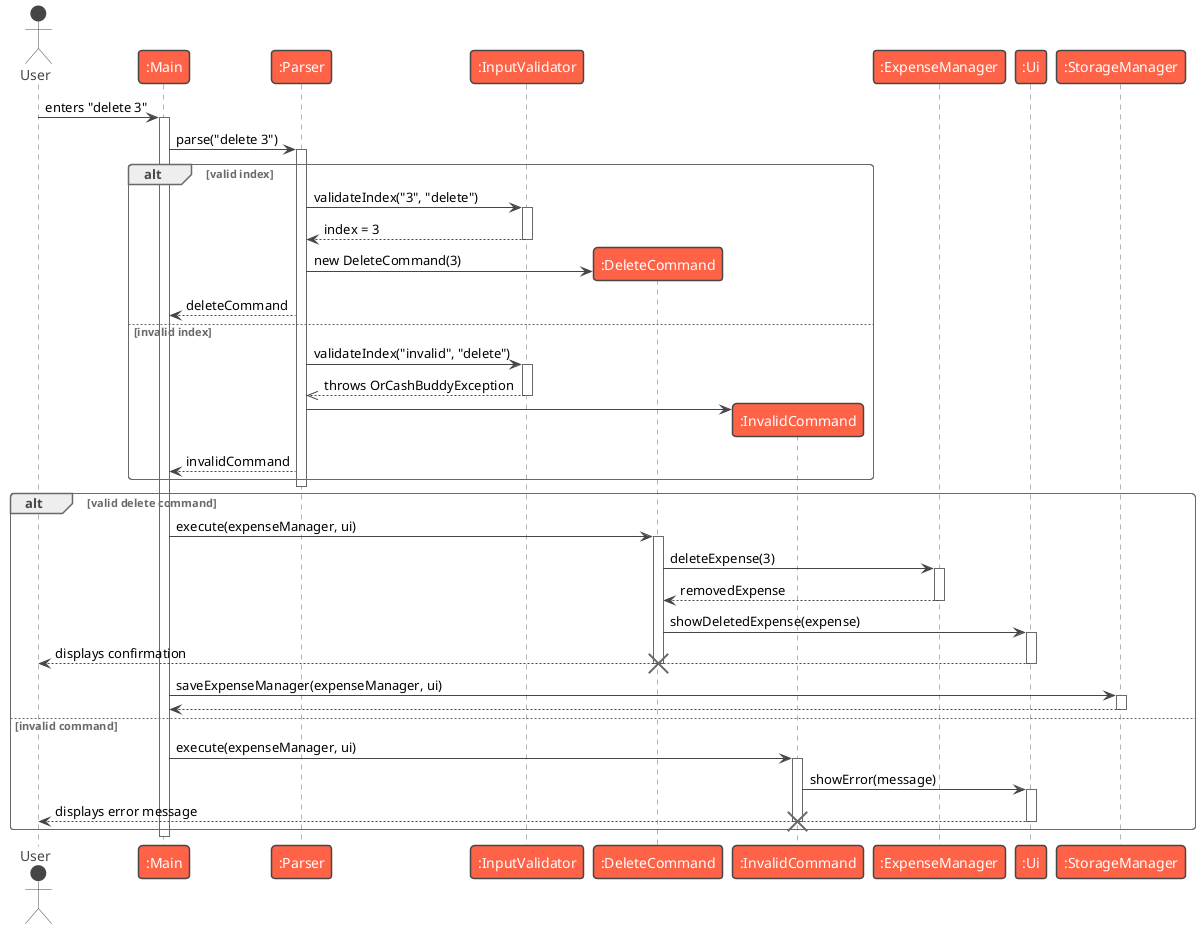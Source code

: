 @startuml
!theme vibrant
actor User
participant ":Main" as Main
participant ":Parser" as Parser
participant ":InputValidator" as InputValidator
participant ":DeleteCommand" as DeleteCommand
participant ":InvalidCommand" as InvalidCommand
participant ":ExpenseManager" as ExpenseManager
participant ":Ui" as Ui
participant ":StorageManager" as StorageManager

User -> Main : enters "delete 3"
activate Main

Main -> Parser : parse("delete 3")
activate Parser

alt valid index
    Parser -> InputValidator : validateIndex("3", "delete")
    activate InputValidator
    InputValidator --> Parser : index = 3
    deactivate InputValidator

    create DeleteCommand
    Parser -> DeleteCommand : new DeleteCommand(3)
    Parser --> Main : deleteCommand

else invalid index
    Parser -> InputValidator : validateIndex("invalid", "delete")
    activate InputValidator
    InputValidator -->> Parser : throws OrCashBuddyException
    deactivate InputValidator

    create InvalidCommand
    Parser -> InvalidCommand
    Parser --> Main : invalidCommand
end

deactivate Parser

alt valid delete command
    Main -> DeleteCommand : execute(expenseManager, ui)
    activate DeleteCommand

    DeleteCommand -> ExpenseManager : deleteExpense(3)
    activate ExpenseManager
    ExpenseManager --> DeleteCommand : removedExpense
    deactivate ExpenseManager

    DeleteCommand -> Ui : showDeletedExpense(expense)
    activate Ui
    Ui --> User : displays confirmation
    deactivate Ui

    deactivate DeleteCommand
    destroy DeleteCommand

    ' --- Persistence handled by Main ---
    Main -> StorageManager : saveExpenseManager(expenseManager, ui)
    activate StorageManager
    StorageManager --> Main
    deactivate StorageManager

else invalid command
    Main -> InvalidCommand : execute(expenseManager, ui)
    activate InvalidCommand
    InvalidCommand -> Ui : showError(message)
    activate Ui
    Ui --> User : displays error message
    deactivate Ui
    deactivate InvalidCommand
    destroy InvalidCommand
end

deactivate Main
@enduml
